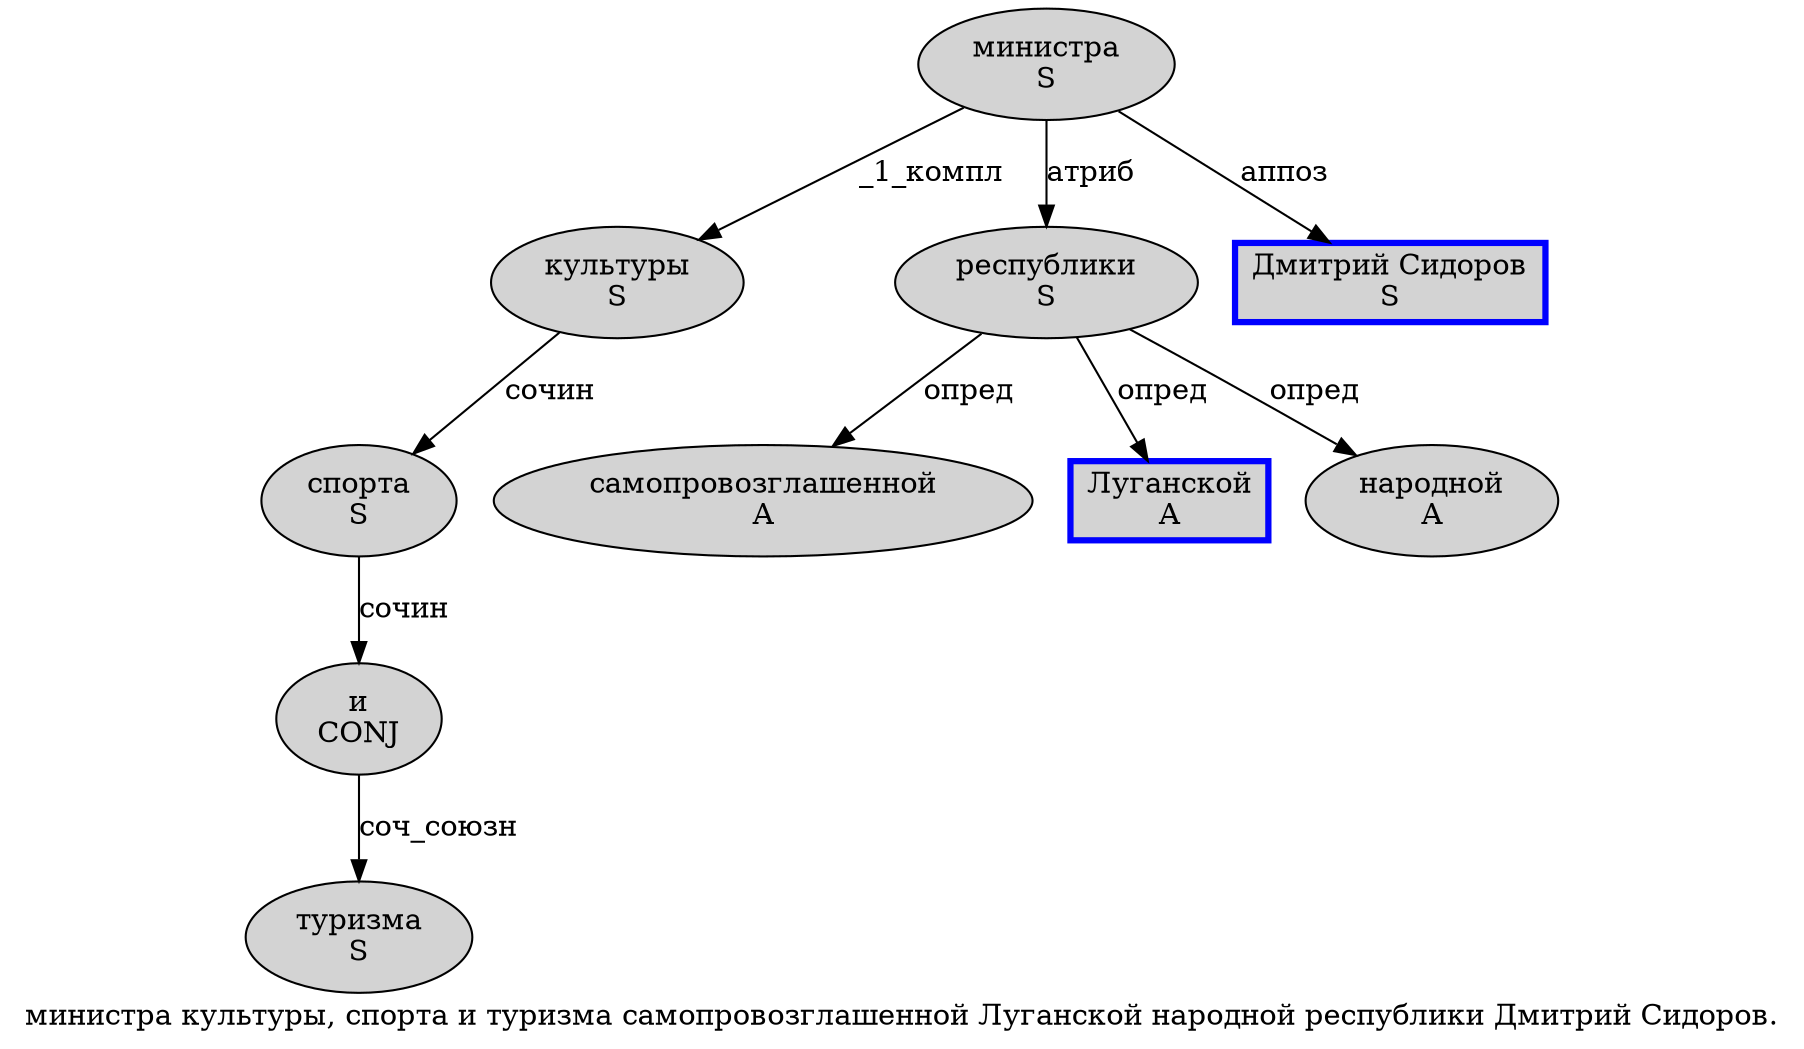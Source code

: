digraph SENTENCE_1000 {
	graph [label="министра культуры, спорта и туризма самопровозглашенной Луганской народной республики Дмитрий Сидоров."]
	node [style=filled]
		0 [label="министра
S" color="" fillcolor=lightgray penwidth=1 shape=ellipse]
		1 [label="культуры
S" color="" fillcolor=lightgray penwidth=1 shape=ellipse]
		3 [label="спорта
S" color="" fillcolor=lightgray penwidth=1 shape=ellipse]
		4 [label="и
CONJ" color="" fillcolor=lightgray penwidth=1 shape=ellipse]
		5 [label="туризма
S" color="" fillcolor=lightgray penwidth=1 shape=ellipse]
		6 [label="самопровозглашенной
A" color="" fillcolor=lightgray penwidth=1 shape=ellipse]
		7 [label="Луганской
A" color=blue fillcolor=lightgray penwidth=3 shape=box]
		8 [label="народной
A" color="" fillcolor=lightgray penwidth=1 shape=ellipse]
		9 [label="республики
S" color="" fillcolor=lightgray penwidth=1 shape=ellipse]
		10 [label="Дмитрий Сидоров
S" color=blue fillcolor=lightgray penwidth=3 shape=box]
			9 -> 6 [label="опред"]
			9 -> 7 [label="опред"]
			9 -> 8 [label="опред"]
			4 -> 5 [label="соч_союзн"]
			1 -> 3 [label="сочин"]
			0 -> 1 [label="_1_компл"]
			0 -> 9 [label="атриб"]
			0 -> 10 [label="аппоз"]
			3 -> 4 [label="сочин"]
}